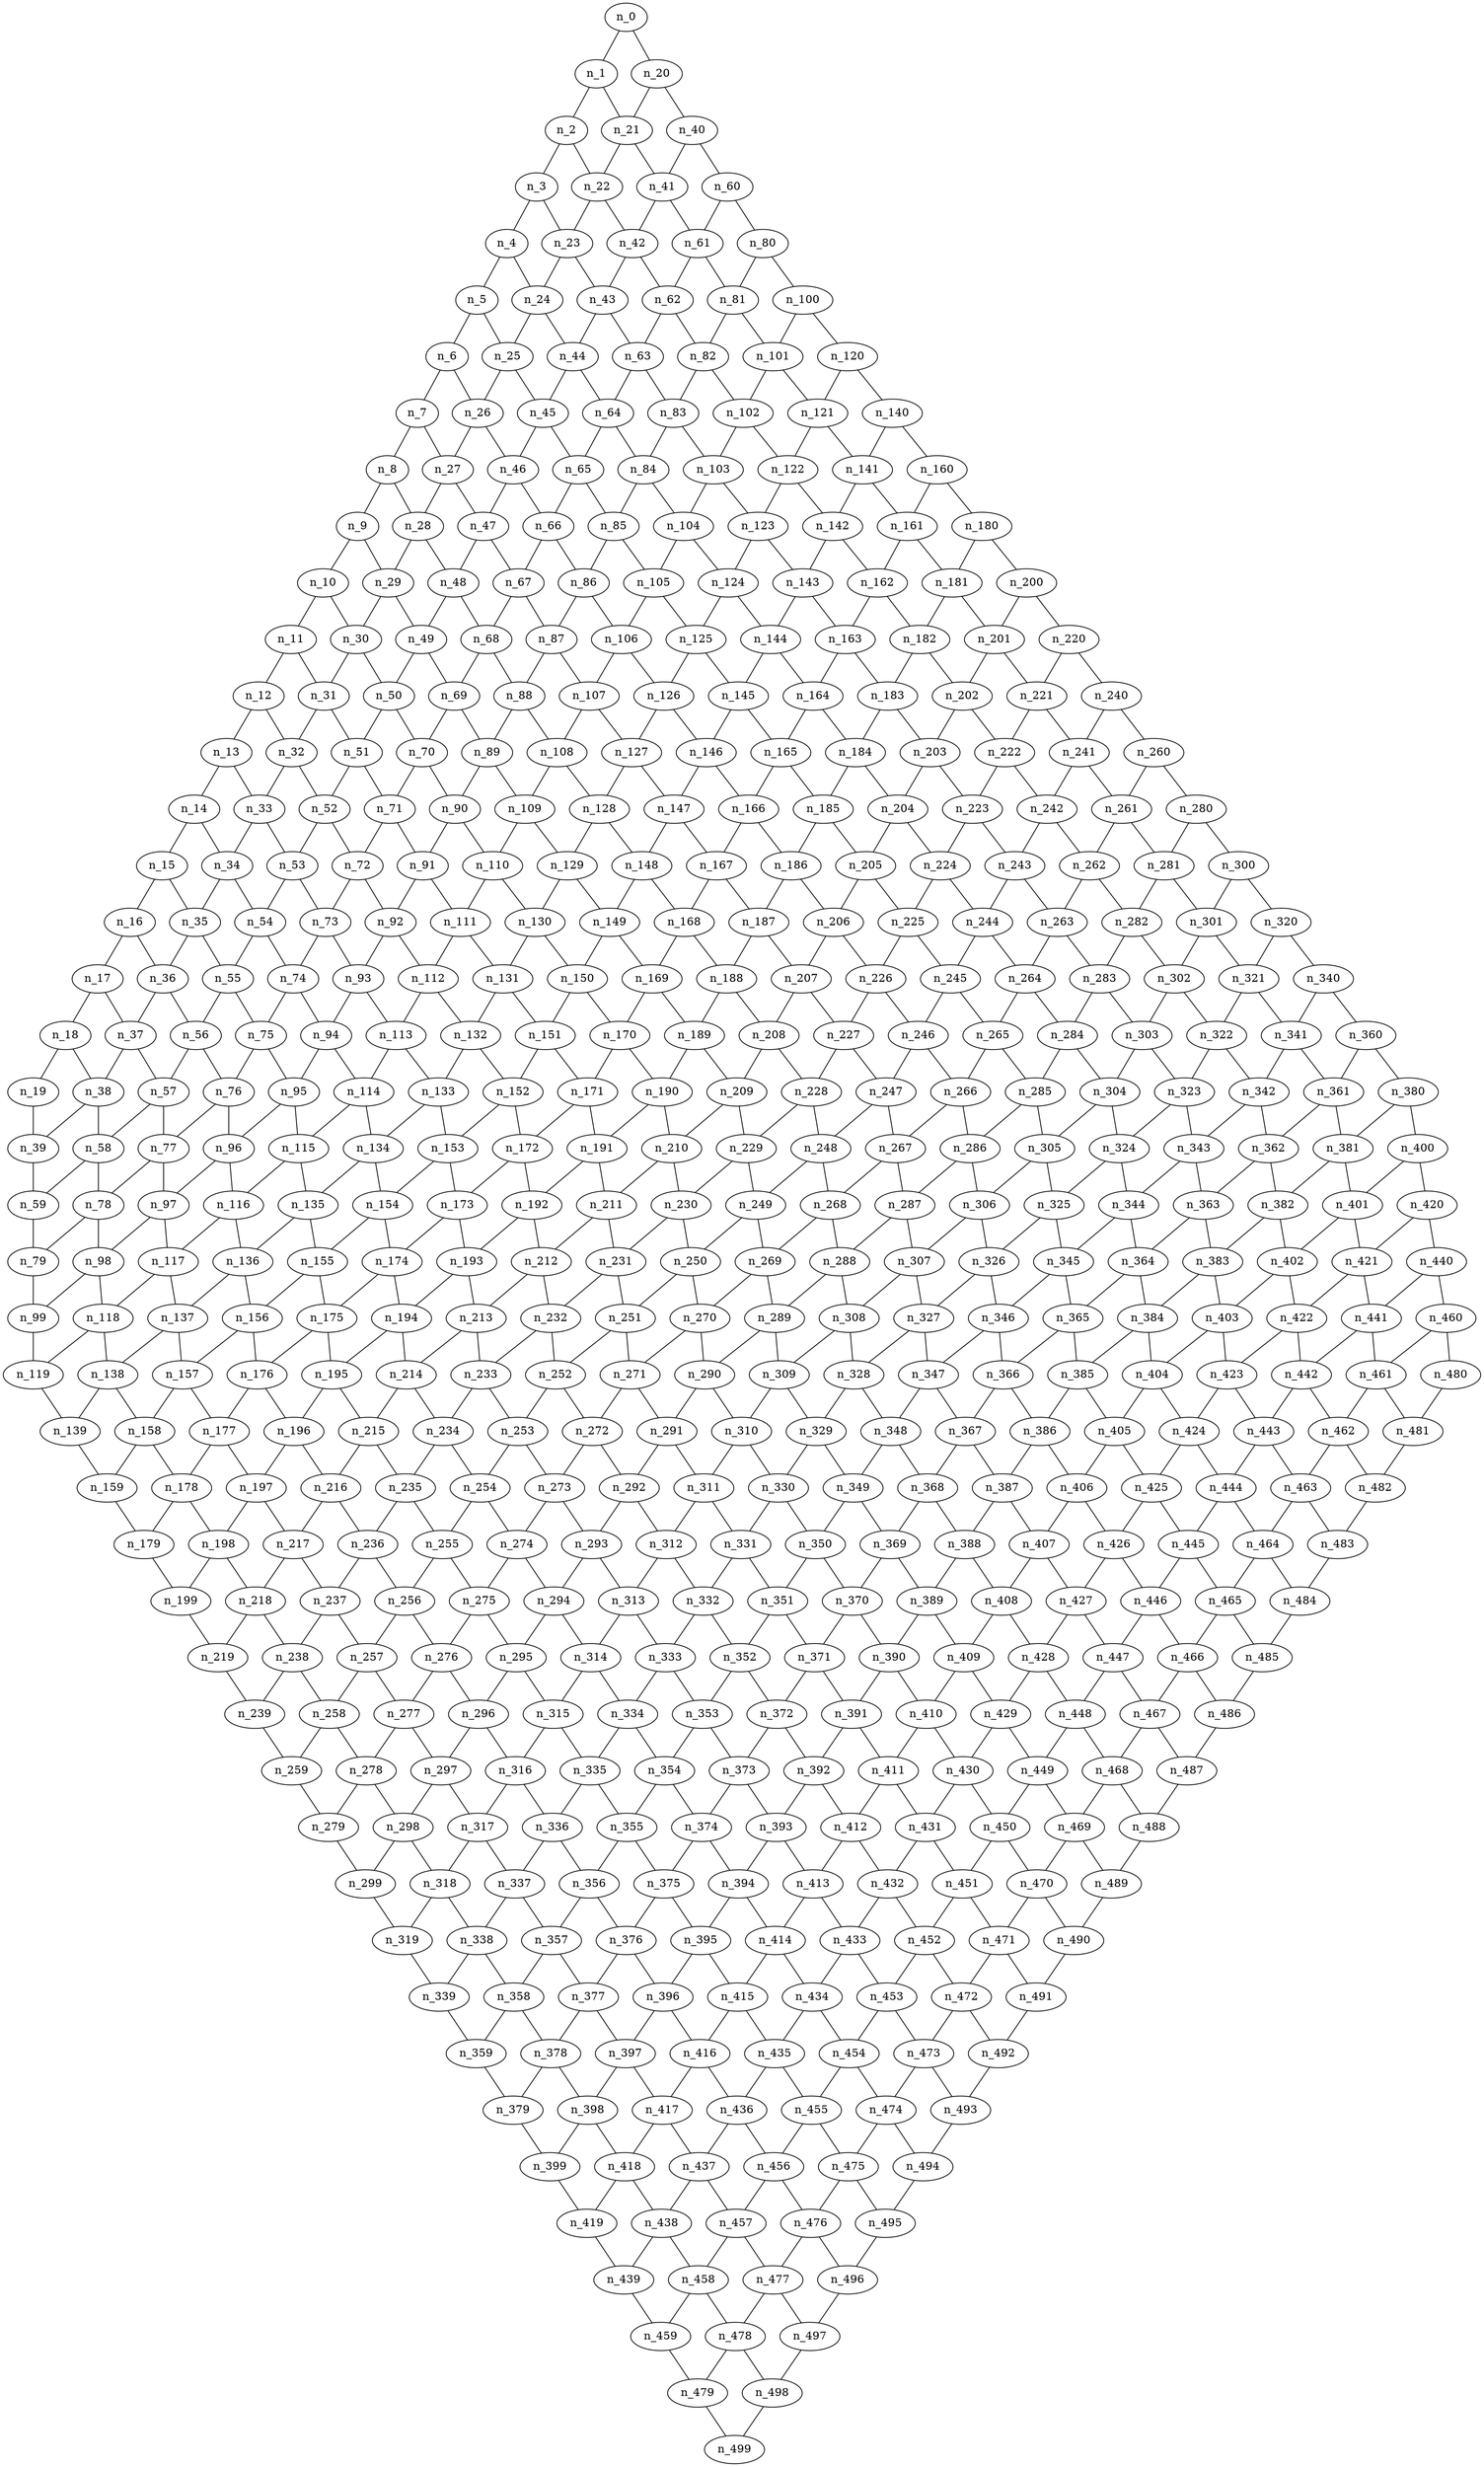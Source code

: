 graph grafoMalla_25_20  {
n_0;
n_1;
n_2;
n_3;
n_4;
n_5;
n_6;
n_7;
n_8;
n_9;
n_10;
n_11;
n_12;
n_13;
n_14;
n_15;
n_16;
n_17;
n_18;
n_19;
n_20;
n_21;
n_22;
n_23;
n_24;
n_25;
n_26;
n_27;
n_28;
n_29;
n_30;
n_31;
n_32;
n_33;
n_34;
n_35;
n_36;
n_37;
n_38;
n_39;
n_40;
n_41;
n_42;
n_43;
n_44;
n_45;
n_46;
n_47;
n_48;
n_49;
n_50;
n_51;
n_52;
n_53;
n_54;
n_55;
n_56;
n_57;
n_58;
n_59;
n_60;
n_61;
n_62;
n_63;
n_64;
n_65;
n_66;
n_67;
n_68;
n_69;
n_70;
n_71;
n_72;
n_73;
n_74;
n_75;
n_76;
n_77;
n_78;
n_79;
n_80;
n_81;
n_82;
n_83;
n_84;
n_85;
n_86;
n_87;
n_88;
n_89;
n_90;
n_91;
n_92;
n_93;
n_94;
n_95;
n_96;
n_97;
n_98;
n_99;
n_100;
n_101;
n_102;
n_103;
n_104;
n_105;
n_106;
n_107;
n_108;
n_109;
n_110;
n_111;
n_112;
n_113;
n_114;
n_115;
n_116;
n_117;
n_118;
n_119;
n_120;
n_121;
n_122;
n_123;
n_124;
n_125;
n_126;
n_127;
n_128;
n_129;
n_130;
n_131;
n_132;
n_133;
n_134;
n_135;
n_136;
n_137;
n_138;
n_139;
n_140;
n_141;
n_142;
n_143;
n_144;
n_145;
n_146;
n_147;
n_148;
n_149;
n_150;
n_151;
n_152;
n_153;
n_154;
n_155;
n_156;
n_157;
n_158;
n_159;
n_160;
n_161;
n_162;
n_163;
n_164;
n_165;
n_166;
n_167;
n_168;
n_169;
n_170;
n_171;
n_172;
n_173;
n_174;
n_175;
n_176;
n_177;
n_178;
n_179;
n_180;
n_181;
n_182;
n_183;
n_184;
n_185;
n_186;
n_187;
n_188;
n_189;
n_190;
n_191;
n_192;
n_193;
n_194;
n_195;
n_196;
n_197;
n_198;
n_199;
n_200;
n_201;
n_202;
n_203;
n_204;
n_205;
n_206;
n_207;
n_208;
n_209;
n_210;
n_211;
n_212;
n_213;
n_214;
n_215;
n_216;
n_217;
n_218;
n_219;
n_220;
n_221;
n_222;
n_223;
n_224;
n_225;
n_226;
n_227;
n_228;
n_229;
n_230;
n_231;
n_232;
n_233;
n_234;
n_235;
n_236;
n_237;
n_238;
n_239;
n_240;
n_241;
n_242;
n_243;
n_244;
n_245;
n_246;
n_247;
n_248;
n_249;
n_250;
n_251;
n_252;
n_253;
n_254;
n_255;
n_256;
n_257;
n_258;
n_259;
n_260;
n_261;
n_262;
n_263;
n_264;
n_265;
n_266;
n_267;
n_268;
n_269;
n_270;
n_271;
n_272;
n_273;
n_274;
n_275;
n_276;
n_277;
n_278;
n_279;
n_280;
n_281;
n_282;
n_283;
n_284;
n_285;
n_286;
n_287;
n_288;
n_289;
n_290;
n_291;
n_292;
n_293;
n_294;
n_295;
n_296;
n_297;
n_298;
n_299;
n_300;
n_301;
n_302;
n_303;
n_304;
n_305;
n_306;
n_307;
n_308;
n_309;
n_310;
n_311;
n_312;
n_313;
n_314;
n_315;
n_316;
n_317;
n_318;
n_319;
n_320;
n_321;
n_322;
n_323;
n_324;
n_325;
n_326;
n_327;
n_328;
n_329;
n_330;
n_331;
n_332;
n_333;
n_334;
n_335;
n_336;
n_337;
n_338;
n_339;
n_340;
n_341;
n_342;
n_343;
n_344;
n_345;
n_346;
n_347;
n_348;
n_349;
n_350;
n_351;
n_352;
n_353;
n_354;
n_355;
n_356;
n_357;
n_358;
n_359;
n_360;
n_361;
n_362;
n_363;
n_364;
n_365;
n_366;
n_367;
n_368;
n_369;
n_370;
n_371;
n_372;
n_373;
n_374;
n_375;
n_376;
n_377;
n_378;
n_379;
n_380;
n_381;
n_382;
n_383;
n_384;
n_385;
n_386;
n_387;
n_388;
n_389;
n_390;
n_391;
n_392;
n_393;
n_394;
n_395;
n_396;
n_397;
n_398;
n_399;
n_400;
n_401;
n_402;
n_403;
n_404;
n_405;
n_406;
n_407;
n_408;
n_409;
n_410;
n_411;
n_412;
n_413;
n_414;
n_415;
n_416;
n_417;
n_418;
n_419;
n_420;
n_421;
n_422;
n_423;
n_424;
n_425;
n_426;
n_427;
n_428;
n_429;
n_430;
n_431;
n_432;
n_433;
n_434;
n_435;
n_436;
n_437;
n_438;
n_439;
n_440;
n_441;
n_442;
n_443;
n_444;
n_445;
n_446;
n_447;
n_448;
n_449;
n_450;
n_451;
n_452;
n_453;
n_454;
n_455;
n_456;
n_457;
n_458;
n_459;
n_460;
n_461;
n_462;
n_463;
n_464;
n_465;
n_466;
n_467;
n_468;
n_469;
n_470;
n_471;
n_472;
n_473;
n_474;
n_475;
n_476;
n_477;
n_478;
n_479;
n_480;
n_481;
n_482;
n_483;
n_484;
n_485;
n_486;
n_487;
n_488;
n_489;
n_490;
n_491;
n_492;
n_493;
n_494;
n_495;
n_496;
n_497;
n_498;
n_499;
n_0 -- n_20;
n_0 -- n_1;
n_1 -- n_21;
n_1 -- n_2;
n_2 -- n_22;
n_2 -- n_3;
n_3 -- n_23;
n_3 -- n_4;
n_4 -- n_24;
n_4 -- n_5;
n_5 -- n_25;
n_5 -- n_6;
n_6 -- n_26;
n_6 -- n_7;
n_7 -- n_27;
n_7 -- n_8;
n_8 -- n_28;
n_8 -- n_9;
n_9 -- n_29;
n_9 -- n_10;
n_10 -- n_30;
n_10 -- n_11;
n_11 -- n_31;
n_11 -- n_12;
n_12 -- n_32;
n_12 -- n_13;
n_13 -- n_33;
n_13 -- n_14;
n_14 -- n_34;
n_14 -- n_15;
n_15 -- n_35;
n_15 -- n_16;
n_16 -- n_36;
n_16 -- n_17;
n_17 -- n_37;
n_17 -- n_18;
n_18 -- n_38;
n_18 -- n_19;
n_19 -- n_39;
n_20 -- n_40;
n_20 -- n_21;
n_21 -- n_41;
n_21 -- n_22;
n_22 -- n_42;
n_22 -- n_23;
n_23 -- n_43;
n_23 -- n_24;
n_24 -- n_44;
n_24 -- n_25;
n_25 -- n_45;
n_25 -- n_26;
n_26 -- n_46;
n_26 -- n_27;
n_27 -- n_47;
n_27 -- n_28;
n_28 -- n_48;
n_28 -- n_29;
n_29 -- n_49;
n_29 -- n_30;
n_30 -- n_50;
n_30 -- n_31;
n_31 -- n_51;
n_31 -- n_32;
n_32 -- n_52;
n_32 -- n_33;
n_33 -- n_53;
n_33 -- n_34;
n_34 -- n_54;
n_34 -- n_35;
n_35 -- n_55;
n_35 -- n_36;
n_36 -- n_56;
n_36 -- n_37;
n_37 -- n_57;
n_37 -- n_38;
n_38 -- n_58;
n_38 -- n_39;
n_39 -- n_59;
n_40 -- n_60;
n_40 -- n_41;
n_41 -- n_61;
n_41 -- n_42;
n_42 -- n_62;
n_42 -- n_43;
n_43 -- n_63;
n_43 -- n_44;
n_44 -- n_64;
n_44 -- n_45;
n_45 -- n_65;
n_45 -- n_46;
n_46 -- n_66;
n_46 -- n_47;
n_47 -- n_67;
n_47 -- n_48;
n_48 -- n_68;
n_48 -- n_49;
n_49 -- n_69;
n_49 -- n_50;
n_50 -- n_70;
n_50 -- n_51;
n_51 -- n_71;
n_51 -- n_52;
n_52 -- n_72;
n_52 -- n_53;
n_53 -- n_73;
n_53 -- n_54;
n_54 -- n_74;
n_54 -- n_55;
n_55 -- n_75;
n_55 -- n_56;
n_56 -- n_76;
n_56 -- n_57;
n_57 -- n_77;
n_57 -- n_58;
n_58 -- n_78;
n_58 -- n_59;
n_59 -- n_79;
n_60 -- n_80;
n_60 -- n_61;
n_61 -- n_81;
n_61 -- n_62;
n_62 -- n_82;
n_62 -- n_63;
n_63 -- n_83;
n_63 -- n_64;
n_64 -- n_84;
n_64 -- n_65;
n_65 -- n_85;
n_65 -- n_66;
n_66 -- n_86;
n_66 -- n_67;
n_67 -- n_87;
n_67 -- n_68;
n_68 -- n_88;
n_68 -- n_69;
n_69 -- n_89;
n_69 -- n_70;
n_70 -- n_90;
n_70 -- n_71;
n_71 -- n_91;
n_71 -- n_72;
n_72 -- n_92;
n_72 -- n_73;
n_73 -- n_93;
n_73 -- n_74;
n_74 -- n_94;
n_74 -- n_75;
n_75 -- n_95;
n_75 -- n_76;
n_76 -- n_96;
n_76 -- n_77;
n_77 -- n_97;
n_77 -- n_78;
n_78 -- n_98;
n_78 -- n_79;
n_79 -- n_99;
n_80 -- n_100;
n_80 -- n_81;
n_81 -- n_101;
n_81 -- n_82;
n_82 -- n_102;
n_82 -- n_83;
n_83 -- n_103;
n_83 -- n_84;
n_84 -- n_104;
n_84 -- n_85;
n_85 -- n_105;
n_85 -- n_86;
n_86 -- n_106;
n_86 -- n_87;
n_87 -- n_107;
n_87 -- n_88;
n_88 -- n_108;
n_88 -- n_89;
n_89 -- n_109;
n_89 -- n_90;
n_90 -- n_110;
n_90 -- n_91;
n_91 -- n_111;
n_91 -- n_92;
n_92 -- n_112;
n_92 -- n_93;
n_93 -- n_113;
n_93 -- n_94;
n_94 -- n_114;
n_94 -- n_95;
n_95 -- n_115;
n_95 -- n_96;
n_96 -- n_116;
n_96 -- n_97;
n_97 -- n_117;
n_97 -- n_98;
n_98 -- n_118;
n_98 -- n_99;
n_99 -- n_119;
n_100 -- n_120;
n_100 -- n_101;
n_101 -- n_121;
n_101 -- n_102;
n_102 -- n_122;
n_102 -- n_103;
n_103 -- n_123;
n_103 -- n_104;
n_104 -- n_124;
n_104 -- n_105;
n_105 -- n_125;
n_105 -- n_106;
n_106 -- n_126;
n_106 -- n_107;
n_107 -- n_127;
n_107 -- n_108;
n_108 -- n_128;
n_108 -- n_109;
n_109 -- n_129;
n_109 -- n_110;
n_110 -- n_130;
n_110 -- n_111;
n_111 -- n_131;
n_111 -- n_112;
n_112 -- n_132;
n_112 -- n_113;
n_113 -- n_133;
n_113 -- n_114;
n_114 -- n_134;
n_114 -- n_115;
n_115 -- n_135;
n_115 -- n_116;
n_116 -- n_136;
n_116 -- n_117;
n_117 -- n_137;
n_117 -- n_118;
n_118 -- n_138;
n_118 -- n_119;
n_119 -- n_139;
n_120 -- n_140;
n_120 -- n_121;
n_121 -- n_141;
n_121 -- n_122;
n_122 -- n_142;
n_122 -- n_123;
n_123 -- n_143;
n_123 -- n_124;
n_124 -- n_144;
n_124 -- n_125;
n_125 -- n_145;
n_125 -- n_126;
n_126 -- n_146;
n_126 -- n_127;
n_127 -- n_147;
n_127 -- n_128;
n_128 -- n_148;
n_128 -- n_129;
n_129 -- n_149;
n_129 -- n_130;
n_130 -- n_150;
n_130 -- n_131;
n_131 -- n_151;
n_131 -- n_132;
n_132 -- n_152;
n_132 -- n_133;
n_133 -- n_153;
n_133 -- n_134;
n_134 -- n_154;
n_134 -- n_135;
n_135 -- n_155;
n_135 -- n_136;
n_136 -- n_156;
n_136 -- n_137;
n_137 -- n_157;
n_137 -- n_138;
n_138 -- n_158;
n_138 -- n_139;
n_139 -- n_159;
n_140 -- n_160;
n_140 -- n_141;
n_141 -- n_161;
n_141 -- n_142;
n_142 -- n_162;
n_142 -- n_143;
n_143 -- n_163;
n_143 -- n_144;
n_144 -- n_164;
n_144 -- n_145;
n_145 -- n_165;
n_145 -- n_146;
n_146 -- n_166;
n_146 -- n_147;
n_147 -- n_167;
n_147 -- n_148;
n_148 -- n_168;
n_148 -- n_149;
n_149 -- n_169;
n_149 -- n_150;
n_150 -- n_170;
n_150 -- n_151;
n_151 -- n_171;
n_151 -- n_152;
n_152 -- n_172;
n_152 -- n_153;
n_153 -- n_173;
n_153 -- n_154;
n_154 -- n_174;
n_154 -- n_155;
n_155 -- n_175;
n_155 -- n_156;
n_156 -- n_176;
n_156 -- n_157;
n_157 -- n_177;
n_157 -- n_158;
n_158 -- n_178;
n_158 -- n_159;
n_159 -- n_179;
n_160 -- n_180;
n_160 -- n_161;
n_161 -- n_181;
n_161 -- n_162;
n_162 -- n_182;
n_162 -- n_163;
n_163 -- n_183;
n_163 -- n_164;
n_164 -- n_184;
n_164 -- n_165;
n_165 -- n_185;
n_165 -- n_166;
n_166 -- n_186;
n_166 -- n_167;
n_167 -- n_187;
n_167 -- n_168;
n_168 -- n_188;
n_168 -- n_169;
n_169 -- n_189;
n_169 -- n_170;
n_170 -- n_190;
n_170 -- n_171;
n_171 -- n_191;
n_171 -- n_172;
n_172 -- n_192;
n_172 -- n_173;
n_173 -- n_193;
n_173 -- n_174;
n_174 -- n_194;
n_174 -- n_175;
n_175 -- n_195;
n_175 -- n_176;
n_176 -- n_196;
n_176 -- n_177;
n_177 -- n_197;
n_177 -- n_178;
n_178 -- n_198;
n_178 -- n_179;
n_179 -- n_199;
n_180 -- n_200;
n_180 -- n_181;
n_181 -- n_201;
n_181 -- n_182;
n_182 -- n_202;
n_182 -- n_183;
n_183 -- n_203;
n_183 -- n_184;
n_184 -- n_204;
n_184 -- n_185;
n_185 -- n_205;
n_185 -- n_186;
n_186 -- n_206;
n_186 -- n_187;
n_187 -- n_207;
n_187 -- n_188;
n_188 -- n_208;
n_188 -- n_189;
n_189 -- n_209;
n_189 -- n_190;
n_190 -- n_210;
n_190 -- n_191;
n_191 -- n_211;
n_191 -- n_192;
n_192 -- n_212;
n_192 -- n_193;
n_193 -- n_213;
n_193 -- n_194;
n_194 -- n_214;
n_194 -- n_195;
n_195 -- n_215;
n_195 -- n_196;
n_196 -- n_216;
n_196 -- n_197;
n_197 -- n_217;
n_197 -- n_198;
n_198 -- n_218;
n_198 -- n_199;
n_199 -- n_219;
n_200 -- n_220;
n_200 -- n_201;
n_201 -- n_221;
n_201 -- n_202;
n_202 -- n_222;
n_202 -- n_203;
n_203 -- n_223;
n_203 -- n_204;
n_204 -- n_224;
n_204 -- n_205;
n_205 -- n_225;
n_205 -- n_206;
n_206 -- n_226;
n_206 -- n_207;
n_207 -- n_227;
n_207 -- n_208;
n_208 -- n_228;
n_208 -- n_209;
n_209 -- n_229;
n_209 -- n_210;
n_210 -- n_230;
n_210 -- n_211;
n_211 -- n_231;
n_211 -- n_212;
n_212 -- n_232;
n_212 -- n_213;
n_213 -- n_233;
n_213 -- n_214;
n_214 -- n_234;
n_214 -- n_215;
n_215 -- n_235;
n_215 -- n_216;
n_216 -- n_236;
n_216 -- n_217;
n_217 -- n_237;
n_217 -- n_218;
n_218 -- n_238;
n_218 -- n_219;
n_219 -- n_239;
n_220 -- n_240;
n_220 -- n_221;
n_221 -- n_241;
n_221 -- n_222;
n_222 -- n_242;
n_222 -- n_223;
n_223 -- n_243;
n_223 -- n_224;
n_224 -- n_244;
n_224 -- n_225;
n_225 -- n_245;
n_225 -- n_226;
n_226 -- n_246;
n_226 -- n_227;
n_227 -- n_247;
n_227 -- n_228;
n_228 -- n_248;
n_228 -- n_229;
n_229 -- n_249;
n_229 -- n_230;
n_230 -- n_250;
n_230 -- n_231;
n_231 -- n_251;
n_231 -- n_232;
n_232 -- n_252;
n_232 -- n_233;
n_233 -- n_253;
n_233 -- n_234;
n_234 -- n_254;
n_234 -- n_235;
n_235 -- n_255;
n_235 -- n_236;
n_236 -- n_256;
n_236 -- n_237;
n_237 -- n_257;
n_237 -- n_238;
n_238 -- n_258;
n_238 -- n_239;
n_239 -- n_259;
n_240 -- n_260;
n_240 -- n_241;
n_241 -- n_261;
n_241 -- n_242;
n_242 -- n_262;
n_242 -- n_243;
n_243 -- n_263;
n_243 -- n_244;
n_244 -- n_264;
n_244 -- n_245;
n_245 -- n_265;
n_245 -- n_246;
n_246 -- n_266;
n_246 -- n_247;
n_247 -- n_267;
n_247 -- n_248;
n_248 -- n_268;
n_248 -- n_249;
n_249 -- n_269;
n_249 -- n_250;
n_250 -- n_270;
n_250 -- n_251;
n_251 -- n_271;
n_251 -- n_252;
n_252 -- n_272;
n_252 -- n_253;
n_253 -- n_273;
n_253 -- n_254;
n_254 -- n_274;
n_254 -- n_255;
n_255 -- n_275;
n_255 -- n_256;
n_256 -- n_276;
n_256 -- n_257;
n_257 -- n_277;
n_257 -- n_258;
n_258 -- n_278;
n_258 -- n_259;
n_259 -- n_279;
n_260 -- n_280;
n_260 -- n_261;
n_261 -- n_281;
n_261 -- n_262;
n_262 -- n_282;
n_262 -- n_263;
n_263 -- n_283;
n_263 -- n_264;
n_264 -- n_284;
n_264 -- n_265;
n_265 -- n_285;
n_265 -- n_266;
n_266 -- n_286;
n_266 -- n_267;
n_267 -- n_287;
n_267 -- n_268;
n_268 -- n_288;
n_268 -- n_269;
n_269 -- n_289;
n_269 -- n_270;
n_270 -- n_290;
n_270 -- n_271;
n_271 -- n_291;
n_271 -- n_272;
n_272 -- n_292;
n_272 -- n_273;
n_273 -- n_293;
n_273 -- n_274;
n_274 -- n_294;
n_274 -- n_275;
n_275 -- n_295;
n_275 -- n_276;
n_276 -- n_296;
n_276 -- n_277;
n_277 -- n_297;
n_277 -- n_278;
n_278 -- n_298;
n_278 -- n_279;
n_279 -- n_299;
n_280 -- n_300;
n_280 -- n_281;
n_281 -- n_301;
n_281 -- n_282;
n_282 -- n_302;
n_282 -- n_283;
n_283 -- n_303;
n_283 -- n_284;
n_284 -- n_304;
n_284 -- n_285;
n_285 -- n_305;
n_285 -- n_286;
n_286 -- n_306;
n_286 -- n_287;
n_287 -- n_307;
n_287 -- n_288;
n_288 -- n_308;
n_288 -- n_289;
n_289 -- n_309;
n_289 -- n_290;
n_290 -- n_310;
n_290 -- n_291;
n_291 -- n_311;
n_291 -- n_292;
n_292 -- n_312;
n_292 -- n_293;
n_293 -- n_313;
n_293 -- n_294;
n_294 -- n_314;
n_294 -- n_295;
n_295 -- n_315;
n_295 -- n_296;
n_296 -- n_316;
n_296 -- n_297;
n_297 -- n_317;
n_297 -- n_298;
n_298 -- n_318;
n_298 -- n_299;
n_299 -- n_319;
n_300 -- n_320;
n_300 -- n_301;
n_301 -- n_321;
n_301 -- n_302;
n_302 -- n_322;
n_302 -- n_303;
n_303 -- n_323;
n_303 -- n_304;
n_304 -- n_324;
n_304 -- n_305;
n_305 -- n_325;
n_305 -- n_306;
n_306 -- n_326;
n_306 -- n_307;
n_307 -- n_327;
n_307 -- n_308;
n_308 -- n_328;
n_308 -- n_309;
n_309 -- n_329;
n_309 -- n_310;
n_310 -- n_330;
n_310 -- n_311;
n_311 -- n_331;
n_311 -- n_312;
n_312 -- n_332;
n_312 -- n_313;
n_313 -- n_333;
n_313 -- n_314;
n_314 -- n_334;
n_314 -- n_315;
n_315 -- n_335;
n_315 -- n_316;
n_316 -- n_336;
n_316 -- n_317;
n_317 -- n_337;
n_317 -- n_318;
n_318 -- n_338;
n_318 -- n_319;
n_319 -- n_339;
n_320 -- n_340;
n_320 -- n_321;
n_321 -- n_341;
n_321 -- n_322;
n_322 -- n_342;
n_322 -- n_323;
n_323 -- n_343;
n_323 -- n_324;
n_324 -- n_344;
n_324 -- n_325;
n_325 -- n_345;
n_325 -- n_326;
n_326 -- n_346;
n_326 -- n_327;
n_327 -- n_347;
n_327 -- n_328;
n_328 -- n_348;
n_328 -- n_329;
n_329 -- n_349;
n_329 -- n_330;
n_330 -- n_350;
n_330 -- n_331;
n_331 -- n_351;
n_331 -- n_332;
n_332 -- n_352;
n_332 -- n_333;
n_333 -- n_353;
n_333 -- n_334;
n_334 -- n_354;
n_334 -- n_335;
n_335 -- n_355;
n_335 -- n_336;
n_336 -- n_356;
n_336 -- n_337;
n_337 -- n_357;
n_337 -- n_338;
n_338 -- n_358;
n_338 -- n_339;
n_339 -- n_359;
n_340 -- n_360;
n_340 -- n_341;
n_341 -- n_361;
n_341 -- n_342;
n_342 -- n_362;
n_342 -- n_343;
n_343 -- n_363;
n_343 -- n_344;
n_344 -- n_364;
n_344 -- n_345;
n_345 -- n_365;
n_345 -- n_346;
n_346 -- n_366;
n_346 -- n_347;
n_347 -- n_367;
n_347 -- n_348;
n_348 -- n_368;
n_348 -- n_349;
n_349 -- n_369;
n_349 -- n_350;
n_350 -- n_370;
n_350 -- n_351;
n_351 -- n_371;
n_351 -- n_352;
n_352 -- n_372;
n_352 -- n_353;
n_353 -- n_373;
n_353 -- n_354;
n_354 -- n_374;
n_354 -- n_355;
n_355 -- n_375;
n_355 -- n_356;
n_356 -- n_376;
n_356 -- n_357;
n_357 -- n_377;
n_357 -- n_358;
n_358 -- n_378;
n_358 -- n_359;
n_359 -- n_379;
n_360 -- n_380;
n_360 -- n_361;
n_361 -- n_381;
n_361 -- n_362;
n_362 -- n_382;
n_362 -- n_363;
n_363 -- n_383;
n_363 -- n_364;
n_364 -- n_384;
n_364 -- n_365;
n_365 -- n_385;
n_365 -- n_366;
n_366 -- n_386;
n_366 -- n_367;
n_367 -- n_387;
n_367 -- n_368;
n_368 -- n_388;
n_368 -- n_369;
n_369 -- n_389;
n_369 -- n_370;
n_370 -- n_390;
n_370 -- n_371;
n_371 -- n_391;
n_371 -- n_372;
n_372 -- n_392;
n_372 -- n_373;
n_373 -- n_393;
n_373 -- n_374;
n_374 -- n_394;
n_374 -- n_375;
n_375 -- n_395;
n_375 -- n_376;
n_376 -- n_396;
n_376 -- n_377;
n_377 -- n_397;
n_377 -- n_378;
n_378 -- n_398;
n_378 -- n_379;
n_379 -- n_399;
n_380 -- n_400;
n_380 -- n_381;
n_381 -- n_401;
n_381 -- n_382;
n_382 -- n_402;
n_382 -- n_383;
n_383 -- n_403;
n_383 -- n_384;
n_384 -- n_404;
n_384 -- n_385;
n_385 -- n_405;
n_385 -- n_386;
n_386 -- n_406;
n_386 -- n_387;
n_387 -- n_407;
n_387 -- n_388;
n_388 -- n_408;
n_388 -- n_389;
n_389 -- n_409;
n_389 -- n_390;
n_390 -- n_410;
n_390 -- n_391;
n_391 -- n_411;
n_391 -- n_392;
n_392 -- n_412;
n_392 -- n_393;
n_393 -- n_413;
n_393 -- n_394;
n_394 -- n_414;
n_394 -- n_395;
n_395 -- n_415;
n_395 -- n_396;
n_396 -- n_416;
n_396 -- n_397;
n_397 -- n_417;
n_397 -- n_398;
n_398 -- n_418;
n_398 -- n_399;
n_399 -- n_419;
n_400 -- n_420;
n_400 -- n_401;
n_401 -- n_421;
n_401 -- n_402;
n_402 -- n_422;
n_402 -- n_403;
n_403 -- n_423;
n_403 -- n_404;
n_404 -- n_424;
n_404 -- n_405;
n_405 -- n_425;
n_405 -- n_406;
n_406 -- n_426;
n_406 -- n_407;
n_407 -- n_427;
n_407 -- n_408;
n_408 -- n_428;
n_408 -- n_409;
n_409 -- n_429;
n_409 -- n_410;
n_410 -- n_430;
n_410 -- n_411;
n_411 -- n_431;
n_411 -- n_412;
n_412 -- n_432;
n_412 -- n_413;
n_413 -- n_433;
n_413 -- n_414;
n_414 -- n_434;
n_414 -- n_415;
n_415 -- n_435;
n_415 -- n_416;
n_416 -- n_436;
n_416 -- n_417;
n_417 -- n_437;
n_417 -- n_418;
n_418 -- n_438;
n_418 -- n_419;
n_419 -- n_439;
n_420 -- n_440;
n_420 -- n_421;
n_421 -- n_441;
n_421 -- n_422;
n_422 -- n_442;
n_422 -- n_423;
n_423 -- n_443;
n_423 -- n_424;
n_424 -- n_444;
n_424 -- n_425;
n_425 -- n_445;
n_425 -- n_426;
n_426 -- n_446;
n_426 -- n_427;
n_427 -- n_447;
n_427 -- n_428;
n_428 -- n_448;
n_428 -- n_429;
n_429 -- n_449;
n_429 -- n_430;
n_430 -- n_450;
n_430 -- n_431;
n_431 -- n_451;
n_431 -- n_432;
n_432 -- n_452;
n_432 -- n_433;
n_433 -- n_453;
n_433 -- n_434;
n_434 -- n_454;
n_434 -- n_435;
n_435 -- n_455;
n_435 -- n_436;
n_436 -- n_456;
n_436 -- n_437;
n_437 -- n_457;
n_437 -- n_438;
n_438 -- n_458;
n_438 -- n_439;
n_439 -- n_459;
n_440 -- n_460;
n_440 -- n_441;
n_441 -- n_461;
n_441 -- n_442;
n_442 -- n_462;
n_442 -- n_443;
n_443 -- n_463;
n_443 -- n_444;
n_444 -- n_464;
n_444 -- n_445;
n_445 -- n_465;
n_445 -- n_446;
n_446 -- n_466;
n_446 -- n_447;
n_447 -- n_467;
n_447 -- n_448;
n_448 -- n_468;
n_448 -- n_449;
n_449 -- n_469;
n_449 -- n_450;
n_450 -- n_470;
n_450 -- n_451;
n_451 -- n_471;
n_451 -- n_452;
n_452 -- n_472;
n_452 -- n_453;
n_453 -- n_473;
n_453 -- n_454;
n_454 -- n_474;
n_454 -- n_455;
n_455 -- n_475;
n_455 -- n_456;
n_456 -- n_476;
n_456 -- n_457;
n_457 -- n_477;
n_457 -- n_458;
n_458 -- n_478;
n_458 -- n_459;
n_459 -- n_479;
n_460 -- n_480;
n_460 -- n_461;
n_461 -- n_481;
n_461 -- n_462;
n_462 -- n_482;
n_462 -- n_463;
n_463 -- n_483;
n_463 -- n_464;
n_464 -- n_484;
n_464 -- n_465;
n_465 -- n_485;
n_465 -- n_466;
n_466 -- n_486;
n_466 -- n_467;
n_467 -- n_487;
n_467 -- n_468;
n_468 -- n_488;
n_468 -- n_469;
n_469 -- n_489;
n_469 -- n_470;
n_470 -- n_490;
n_470 -- n_471;
n_471 -- n_491;
n_471 -- n_472;
n_472 -- n_492;
n_472 -- n_473;
n_473 -- n_493;
n_473 -- n_474;
n_474 -- n_494;
n_474 -- n_475;
n_475 -- n_495;
n_475 -- n_476;
n_476 -- n_496;
n_476 -- n_477;
n_477 -- n_497;
n_477 -- n_478;
n_478 -- n_498;
n_478 -- n_479;
n_479 -- n_499;
n_480 -- n_481;
n_481 -- n_482;
n_482 -- n_483;
n_483 -- n_484;
n_484 -- n_485;
n_485 -- n_486;
n_486 -- n_487;
n_487 -- n_488;
n_488 -- n_489;
n_489 -- n_490;
n_490 -- n_491;
n_491 -- n_492;
n_492 -- n_493;
n_493 -- n_494;
n_494 -- n_495;
n_495 -- n_496;
n_496 -- n_497;
n_497 -- n_498;
n_498 -- n_499;
}